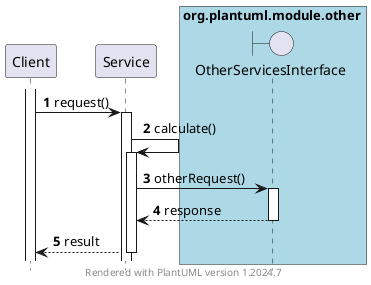 @startuml
    ' hide footer
    hide footbox

    autonumber

    participant Client
    participant Service
    box org.plantuml.module.other #lightBlue
        boundary OtherServicesInterface as OtherService
    end box

    activate Client
    Client -> Service ++ : request()
    Service -> Service ++ : calculate()
    Service -> OtherService ++ : otherRequest()
    OtherService --> Service -- : response
    Service --> Client -- : result
        
footer Rendered with PlantUML version %version()
@enduml